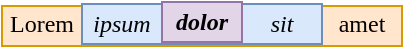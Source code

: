 <mxfile version="13.1.3" type="device"><diagram id="vG5CaY62xs44wYv8ju3O" name="Page-1"><mxGraphModel dx="293" dy="165" grid="1" gridSize="10" guides="1" tooltips="1" connect="1" arrows="1" fold="1" page="1" pageScale="1" pageWidth="850" pageHeight="1100" math="0" shadow="0"><root><mxCell id="0"/><mxCell id="1" parent="0"/><mxCell id="yJ1QmsjMnRFNsDjkwTRz-1" value="" style="rounded=0;whiteSpace=wrap;html=1;fillColor=#ffe6cc;strokeColor=#d79b00;shadow=0;" vertex="1" parent="1"><mxGeometry x="80" y="111" width="200" height="20" as="geometry"/></mxCell><mxCell id="yJ1QmsjMnRFNsDjkwTRz-7" value="" style="rounded=0;whiteSpace=wrap;html=1;fontFamily=Times New Roman;fillColor=#dae8fc;strokeColor=#6c8ebf;" vertex="1" parent="1"><mxGeometry x="120" y="110" width="120" height="20" as="geometry"/></mxCell><mxCell id="yJ1QmsjMnRFNsDjkwTRz-2" value="Lorem" style="text;html=1;strokeColor=none;fillColor=none;align=center;verticalAlign=middle;whiteSpace=wrap;rounded=0;fontFamily=Times New Roman;" vertex="1" parent="1"><mxGeometry x="80" y="110" width="40" height="20" as="geometry"/></mxCell><mxCell id="yJ1QmsjMnRFNsDjkwTRz-3" value="ipsum" style="text;html=1;strokeColor=none;fillColor=none;align=center;verticalAlign=middle;whiteSpace=wrap;rounded=0;fontStyle=2;fontFamily=Times New Roman;" vertex="1" parent="1"><mxGeometry x="120" y="110" width="40" height="20" as="geometry"/></mxCell><mxCell id="yJ1QmsjMnRFNsDjkwTRz-4" value="dolor" style="text;html=1;strokeColor=#9673a6;fillColor=#e1d5e7;align=center;verticalAlign=middle;whiteSpace=wrap;rounded=0;fontStyle=3;fontFamily=Times New Roman;" vertex="1" parent="1"><mxGeometry x="160" y="109" width="40" height="20" as="geometry"/></mxCell><mxCell id="yJ1QmsjMnRFNsDjkwTRz-5" value="sit" style="text;html=1;strokeColor=none;fillColor=none;align=center;verticalAlign=middle;whiteSpace=wrap;rounded=0;fontStyle=2;fontFamily=Times New Roman;" vertex="1" parent="1"><mxGeometry x="200" y="110" width="40" height="20" as="geometry"/></mxCell><mxCell id="yJ1QmsjMnRFNsDjkwTRz-6" value="amet" style="text;html=1;strokeColor=none;fillColor=none;align=center;verticalAlign=middle;whiteSpace=wrap;rounded=0;fontFamily=Times New Roman;" vertex="1" parent="1"><mxGeometry x="240" y="110" width="40" height="20" as="geometry"/></mxCell></root></mxGraphModel></diagram></mxfile>